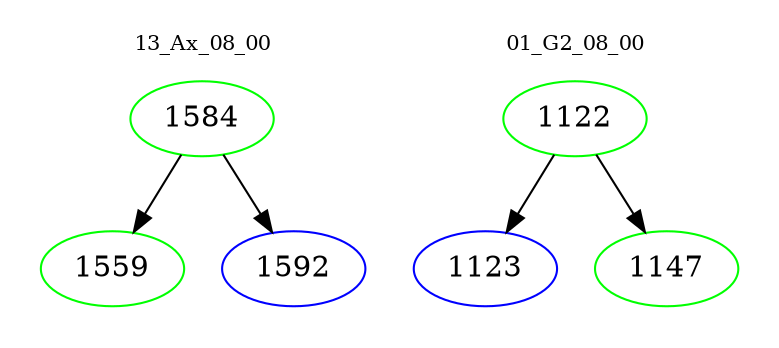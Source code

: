 digraph{
subgraph cluster_0 {
color = white
label = "13_Ax_08_00";
fontsize=10;
T0_1584 [label="1584", color="green"]
T0_1584 -> T0_1559 [color="black"]
T0_1559 [label="1559", color="green"]
T0_1584 -> T0_1592 [color="black"]
T0_1592 [label="1592", color="blue"]
}
subgraph cluster_1 {
color = white
label = "01_G2_08_00";
fontsize=10;
T1_1122 [label="1122", color="green"]
T1_1122 -> T1_1123 [color="black"]
T1_1123 [label="1123", color="blue"]
T1_1122 -> T1_1147 [color="black"]
T1_1147 [label="1147", color="green"]
}
}
